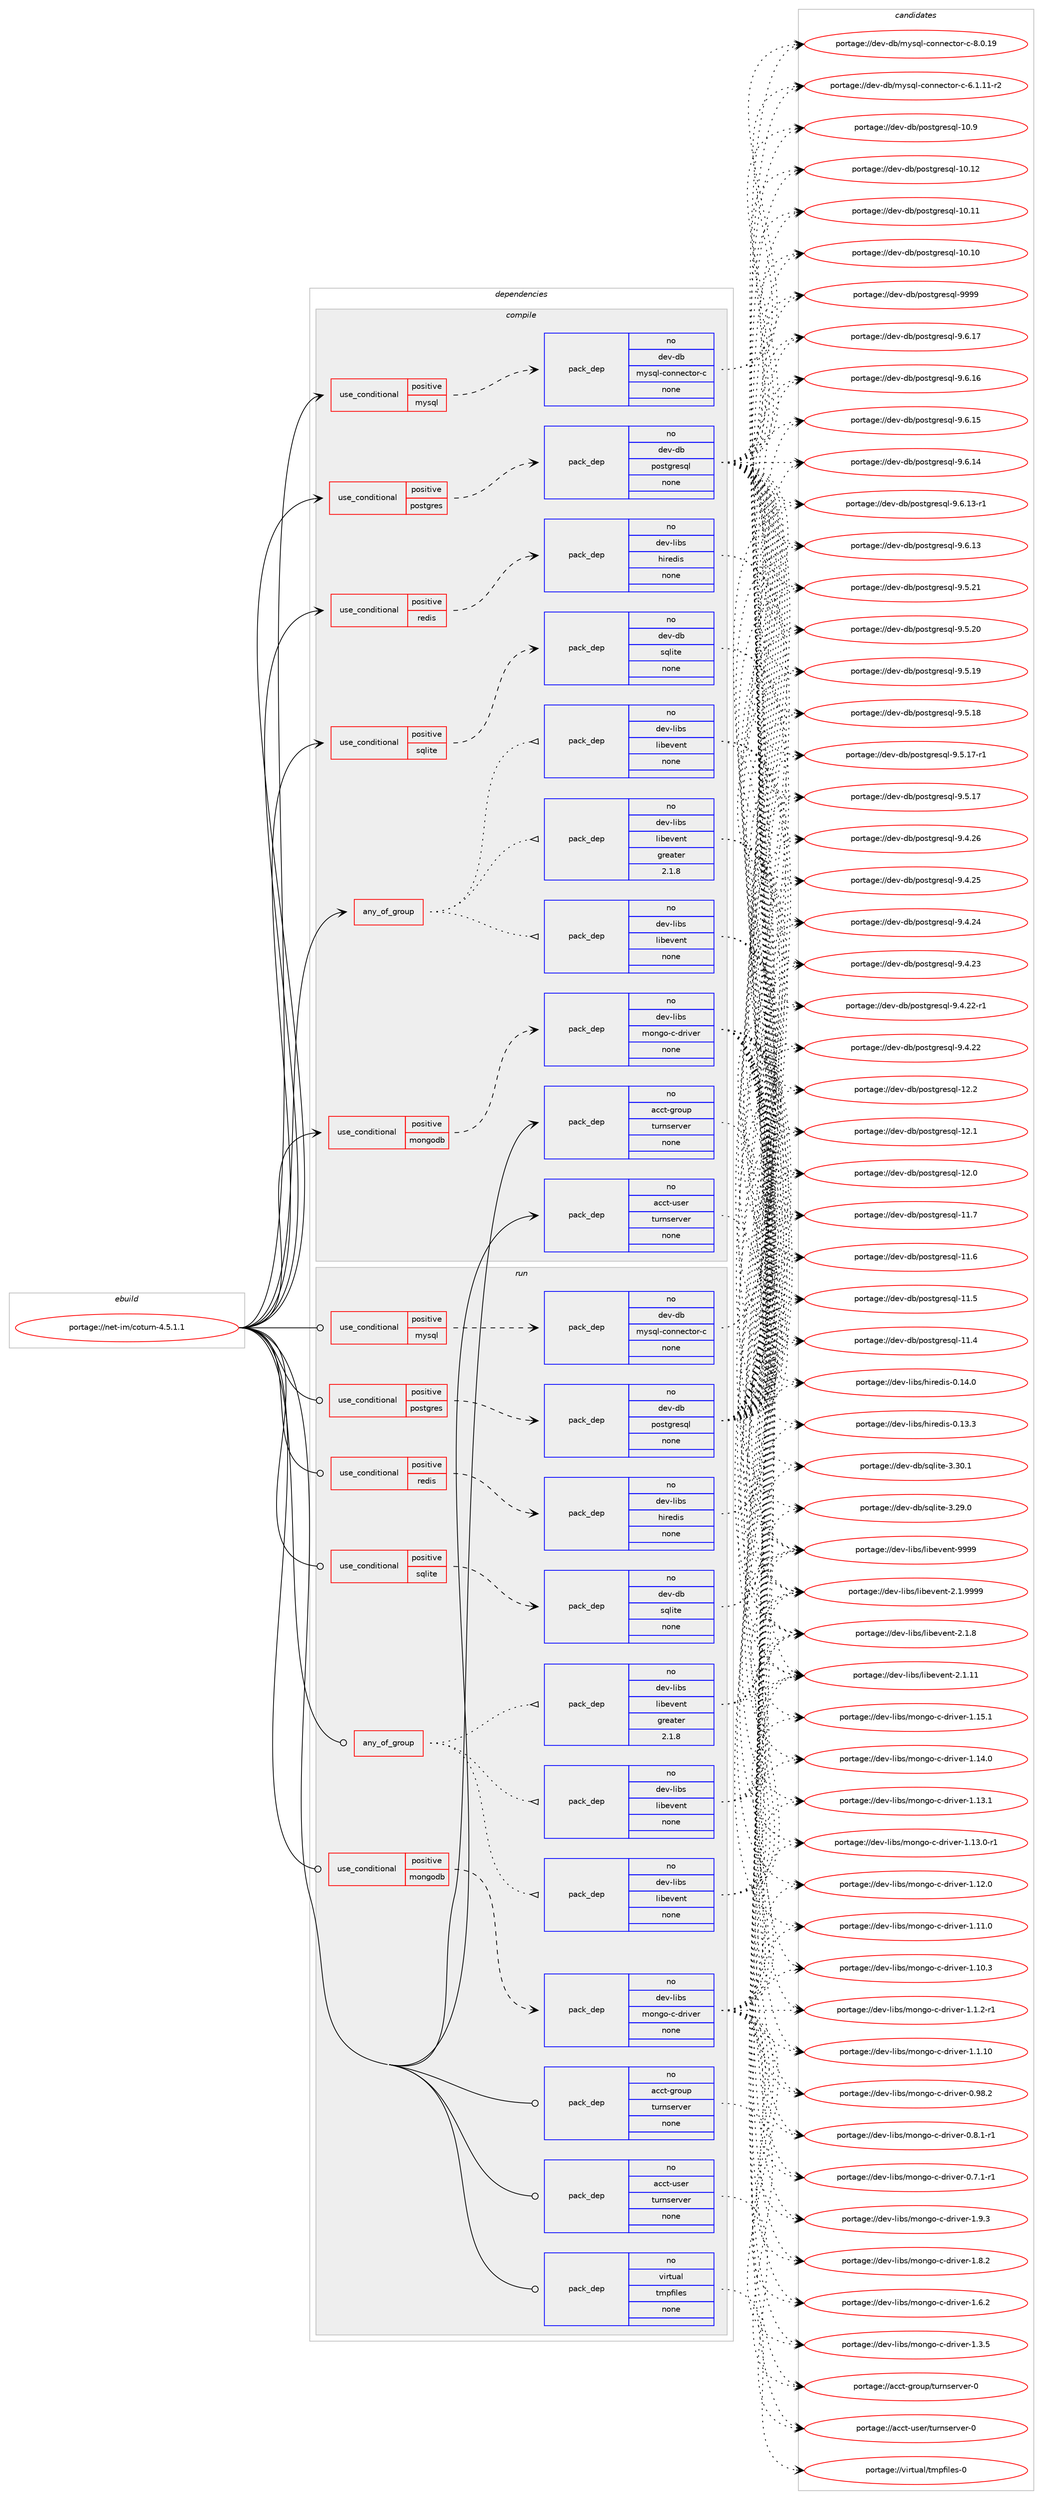 digraph prolog {

# *************
# Graph options
# *************

newrank=true;
concentrate=true;
compound=true;
graph [rankdir=LR,fontname=Helvetica,fontsize=10,ranksep=1.5];#, ranksep=2.5, nodesep=0.2];
edge  [arrowhead=vee];
node  [fontname=Helvetica,fontsize=10];

# **********
# The ebuild
# **********

subgraph cluster_leftcol {
color=gray;
rank=same;
label=<<i>ebuild</i>>;
id [label="portage://net-im/coturn-4.5.1.1", color=red, width=4, href="../net-im/coturn-4.5.1.1.svg"];
}

# ****************
# The dependencies
# ****************

subgraph cluster_midcol {
color=gray;
label=<<i>dependencies</i>>;
subgraph cluster_compile {
fillcolor="#eeeeee";
style=filled;
label=<<i>compile</i>>;
subgraph any2113 {
dependency129594 [label=<<TABLE BORDER="0" CELLBORDER="1" CELLSPACING="0" CELLPADDING="4"><TR><TD CELLPADDING="10">any_of_group</TD></TR></TABLE>>, shape=none, color=red];subgraph pack99508 {
dependency129595 [label=<<TABLE BORDER="0" CELLBORDER="1" CELLSPACING="0" CELLPADDING="4" WIDTH="220"><TR><TD ROWSPAN="6" CELLPADDING="30">pack_dep</TD></TR><TR><TD WIDTH="110">no</TD></TR><TR><TD>dev-libs</TD></TR><TR><TD>libevent</TD></TR><TR><TD>none</TD></TR><TR><TD></TD></TR></TABLE>>, shape=none, color=blue];
}
dependency129594:e -> dependency129595:w [weight=20,style="dotted",arrowhead="oinv"];
subgraph pack99509 {
dependency129596 [label=<<TABLE BORDER="0" CELLBORDER="1" CELLSPACING="0" CELLPADDING="4" WIDTH="220"><TR><TD ROWSPAN="6" CELLPADDING="30">pack_dep</TD></TR><TR><TD WIDTH="110">no</TD></TR><TR><TD>dev-libs</TD></TR><TR><TD>libevent</TD></TR><TR><TD>none</TD></TR><TR><TD></TD></TR></TABLE>>, shape=none, color=blue];
}
dependency129594:e -> dependency129596:w [weight=20,style="dotted",arrowhead="oinv"];
subgraph pack99510 {
dependency129597 [label=<<TABLE BORDER="0" CELLBORDER="1" CELLSPACING="0" CELLPADDING="4" WIDTH="220"><TR><TD ROWSPAN="6" CELLPADDING="30">pack_dep</TD></TR><TR><TD WIDTH="110">no</TD></TR><TR><TD>dev-libs</TD></TR><TR><TD>libevent</TD></TR><TR><TD>greater</TD></TR><TR><TD>2.1.8</TD></TR></TABLE>>, shape=none, color=blue];
}
dependency129594:e -> dependency129597:w [weight=20,style="dotted",arrowhead="oinv"];
}
id:e -> dependency129594:w [weight=20,style="solid",arrowhead="vee"];
subgraph cond27846 {
dependency129598 [label=<<TABLE BORDER="0" CELLBORDER="1" CELLSPACING="0" CELLPADDING="4"><TR><TD ROWSPAN="3" CELLPADDING="10">use_conditional</TD></TR><TR><TD>positive</TD></TR><TR><TD>mongodb</TD></TR></TABLE>>, shape=none, color=red];
subgraph pack99511 {
dependency129599 [label=<<TABLE BORDER="0" CELLBORDER="1" CELLSPACING="0" CELLPADDING="4" WIDTH="220"><TR><TD ROWSPAN="6" CELLPADDING="30">pack_dep</TD></TR><TR><TD WIDTH="110">no</TD></TR><TR><TD>dev-libs</TD></TR><TR><TD>mongo-c-driver</TD></TR><TR><TD>none</TD></TR><TR><TD></TD></TR></TABLE>>, shape=none, color=blue];
}
dependency129598:e -> dependency129599:w [weight=20,style="dashed",arrowhead="vee"];
}
id:e -> dependency129598:w [weight=20,style="solid",arrowhead="vee"];
subgraph cond27847 {
dependency129600 [label=<<TABLE BORDER="0" CELLBORDER="1" CELLSPACING="0" CELLPADDING="4"><TR><TD ROWSPAN="3" CELLPADDING="10">use_conditional</TD></TR><TR><TD>positive</TD></TR><TR><TD>mysql</TD></TR></TABLE>>, shape=none, color=red];
subgraph pack99512 {
dependency129601 [label=<<TABLE BORDER="0" CELLBORDER="1" CELLSPACING="0" CELLPADDING="4" WIDTH="220"><TR><TD ROWSPAN="6" CELLPADDING="30">pack_dep</TD></TR><TR><TD WIDTH="110">no</TD></TR><TR><TD>dev-db</TD></TR><TR><TD>mysql-connector-c</TD></TR><TR><TD>none</TD></TR><TR><TD></TD></TR></TABLE>>, shape=none, color=blue];
}
dependency129600:e -> dependency129601:w [weight=20,style="dashed",arrowhead="vee"];
}
id:e -> dependency129600:w [weight=20,style="solid",arrowhead="vee"];
subgraph cond27848 {
dependency129602 [label=<<TABLE BORDER="0" CELLBORDER="1" CELLSPACING="0" CELLPADDING="4"><TR><TD ROWSPAN="3" CELLPADDING="10">use_conditional</TD></TR><TR><TD>positive</TD></TR><TR><TD>postgres</TD></TR></TABLE>>, shape=none, color=red];
subgraph pack99513 {
dependency129603 [label=<<TABLE BORDER="0" CELLBORDER="1" CELLSPACING="0" CELLPADDING="4" WIDTH="220"><TR><TD ROWSPAN="6" CELLPADDING="30">pack_dep</TD></TR><TR><TD WIDTH="110">no</TD></TR><TR><TD>dev-db</TD></TR><TR><TD>postgresql</TD></TR><TR><TD>none</TD></TR><TR><TD></TD></TR></TABLE>>, shape=none, color=blue];
}
dependency129602:e -> dependency129603:w [weight=20,style="dashed",arrowhead="vee"];
}
id:e -> dependency129602:w [weight=20,style="solid",arrowhead="vee"];
subgraph cond27849 {
dependency129604 [label=<<TABLE BORDER="0" CELLBORDER="1" CELLSPACING="0" CELLPADDING="4"><TR><TD ROWSPAN="3" CELLPADDING="10">use_conditional</TD></TR><TR><TD>positive</TD></TR><TR><TD>redis</TD></TR></TABLE>>, shape=none, color=red];
subgraph pack99514 {
dependency129605 [label=<<TABLE BORDER="0" CELLBORDER="1" CELLSPACING="0" CELLPADDING="4" WIDTH="220"><TR><TD ROWSPAN="6" CELLPADDING="30">pack_dep</TD></TR><TR><TD WIDTH="110">no</TD></TR><TR><TD>dev-libs</TD></TR><TR><TD>hiredis</TD></TR><TR><TD>none</TD></TR><TR><TD></TD></TR></TABLE>>, shape=none, color=blue];
}
dependency129604:e -> dependency129605:w [weight=20,style="dashed",arrowhead="vee"];
}
id:e -> dependency129604:w [weight=20,style="solid",arrowhead="vee"];
subgraph cond27850 {
dependency129606 [label=<<TABLE BORDER="0" CELLBORDER="1" CELLSPACING="0" CELLPADDING="4"><TR><TD ROWSPAN="3" CELLPADDING="10">use_conditional</TD></TR><TR><TD>positive</TD></TR><TR><TD>sqlite</TD></TR></TABLE>>, shape=none, color=red];
subgraph pack99515 {
dependency129607 [label=<<TABLE BORDER="0" CELLBORDER="1" CELLSPACING="0" CELLPADDING="4" WIDTH="220"><TR><TD ROWSPAN="6" CELLPADDING="30">pack_dep</TD></TR><TR><TD WIDTH="110">no</TD></TR><TR><TD>dev-db</TD></TR><TR><TD>sqlite</TD></TR><TR><TD>none</TD></TR><TR><TD></TD></TR></TABLE>>, shape=none, color=blue];
}
dependency129606:e -> dependency129607:w [weight=20,style="dashed",arrowhead="vee"];
}
id:e -> dependency129606:w [weight=20,style="solid",arrowhead="vee"];
subgraph pack99516 {
dependency129608 [label=<<TABLE BORDER="0" CELLBORDER="1" CELLSPACING="0" CELLPADDING="4" WIDTH="220"><TR><TD ROWSPAN="6" CELLPADDING="30">pack_dep</TD></TR><TR><TD WIDTH="110">no</TD></TR><TR><TD>acct-group</TD></TR><TR><TD>turnserver</TD></TR><TR><TD>none</TD></TR><TR><TD></TD></TR></TABLE>>, shape=none, color=blue];
}
id:e -> dependency129608:w [weight=20,style="solid",arrowhead="vee"];
subgraph pack99517 {
dependency129609 [label=<<TABLE BORDER="0" CELLBORDER="1" CELLSPACING="0" CELLPADDING="4" WIDTH="220"><TR><TD ROWSPAN="6" CELLPADDING="30">pack_dep</TD></TR><TR><TD WIDTH="110">no</TD></TR><TR><TD>acct-user</TD></TR><TR><TD>turnserver</TD></TR><TR><TD>none</TD></TR><TR><TD></TD></TR></TABLE>>, shape=none, color=blue];
}
id:e -> dependency129609:w [weight=20,style="solid",arrowhead="vee"];
}
subgraph cluster_compileandrun {
fillcolor="#eeeeee";
style=filled;
label=<<i>compile and run</i>>;
}
subgraph cluster_run {
fillcolor="#eeeeee";
style=filled;
label=<<i>run</i>>;
subgraph any2114 {
dependency129610 [label=<<TABLE BORDER="0" CELLBORDER="1" CELLSPACING="0" CELLPADDING="4"><TR><TD CELLPADDING="10">any_of_group</TD></TR></TABLE>>, shape=none, color=red];subgraph pack99518 {
dependency129611 [label=<<TABLE BORDER="0" CELLBORDER="1" CELLSPACING="0" CELLPADDING="4" WIDTH="220"><TR><TD ROWSPAN="6" CELLPADDING="30">pack_dep</TD></TR><TR><TD WIDTH="110">no</TD></TR><TR><TD>dev-libs</TD></TR><TR><TD>libevent</TD></TR><TR><TD>none</TD></TR><TR><TD></TD></TR></TABLE>>, shape=none, color=blue];
}
dependency129610:e -> dependency129611:w [weight=20,style="dotted",arrowhead="oinv"];
subgraph pack99519 {
dependency129612 [label=<<TABLE BORDER="0" CELLBORDER="1" CELLSPACING="0" CELLPADDING="4" WIDTH="220"><TR><TD ROWSPAN="6" CELLPADDING="30">pack_dep</TD></TR><TR><TD WIDTH="110">no</TD></TR><TR><TD>dev-libs</TD></TR><TR><TD>libevent</TD></TR><TR><TD>none</TD></TR><TR><TD></TD></TR></TABLE>>, shape=none, color=blue];
}
dependency129610:e -> dependency129612:w [weight=20,style="dotted",arrowhead="oinv"];
subgraph pack99520 {
dependency129613 [label=<<TABLE BORDER="0" CELLBORDER="1" CELLSPACING="0" CELLPADDING="4" WIDTH="220"><TR><TD ROWSPAN="6" CELLPADDING="30">pack_dep</TD></TR><TR><TD WIDTH="110">no</TD></TR><TR><TD>dev-libs</TD></TR><TR><TD>libevent</TD></TR><TR><TD>greater</TD></TR><TR><TD>2.1.8</TD></TR></TABLE>>, shape=none, color=blue];
}
dependency129610:e -> dependency129613:w [weight=20,style="dotted",arrowhead="oinv"];
}
id:e -> dependency129610:w [weight=20,style="solid",arrowhead="odot"];
subgraph cond27851 {
dependency129614 [label=<<TABLE BORDER="0" CELLBORDER="1" CELLSPACING="0" CELLPADDING="4"><TR><TD ROWSPAN="3" CELLPADDING="10">use_conditional</TD></TR><TR><TD>positive</TD></TR><TR><TD>mongodb</TD></TR></TABLE>>, shape=none, color=red];
subgraph pack99521 {
dependency129615 [label=<<TABLE BORDER="0" CELLBORDER="1" CELLSPACING="0" CELLPADDING="4" WIDTH="220"><TR><TD ROWSPAN="6" CELLPADDING="30">pack_dep</TD></TR><TR><TD WIDTH="110">no</TD></TR><TR><TD>dev-libs</TD></TR><TR><TD>mongo-c-driver</TD></TR><TR><TD>none</TD></TR><TR><TD></TD></TR></TABLE>>, shape=none, color=blue];
}
dependency129614:e -> dependency129615:w [weight=20,style="dashed",arrowhead="vee"];
}
id:e -> dependency129614:w [weight=20,style="solid",arrowhead="odot"];
subgraph cond27852 {
dependency129616 [label=<<TABLE BORDER="0" CELLBORDER="1" CELLSPACING="0" CELLPADDING="4"><TR><TD ROWSPAN="3" CELLPADDING="10">use_conditional</TD></TR><TR><TD>positive</TD></TR><TR><TD>mysql</TD></TR></TABLE>>, shape=none, color=red];
subgraph pack99522 {
dependency129617 [label=<<TABLE BORDER="0" CELLBORDER="1" CELLSPACING="0" CELLPADDING="4" WIDTH="220"><TR><TD ROWSPAN="6" CELLPADDING="30">pack_dep</TD></TR><TR><TD WIDTH="110">no</TD></TR><TR><TD>dev-db</TD></TR><TR><TD>mysql-connector-c</TD></TR><TR><TD>none</TD></TR><TR><TD></TD></TR></TABLE>>, shape=none, color=blue];
}
dependency129616:e -> dependency129617:w [weight=20,style="dashed",arrowhead="vee"];
}
id:e -> dependency129616:w [weight=20,style="solid",arrowhead="odot"];
subgraph cond27853 {
dependency129618 [label=<<TABLE BORDER="0" CELLBORDER="1" CELLSPACING="0" CELLPADDING="4"><TR><TD ROWSPAN="3" CELLPADDING="10">use_conditional</TD></TR><TR><TD>positive</TD></TR><TR><TD>postgres</TD></TR></TABLE>>, shape=none, color=red];
subgraph pack99523 {
dependency129619 [label=<<TABLE BORDER="0" CELLBORDER="1" CELLSPACING="0" CELLPADDING="4" WIDTH="220"><TR><TD ROWSPAN="6" CELLPADDING="30">pack_dep</TD></TR><TR><TD WIDTH="110">no</TD></TR><TR><TD>dev-db</TD></TR><TR><TD>postgresql</TD></TR><TR><TD>none</TD></TR><TR><TD></TD></TR></TABLE>>, shape=none, color=blue];
}
dependency129618:e -> dependency129619:w [weight=20,style="dashed",arrowhead="vee"];
}
id:e -> dependency129618:w [weight=20,style="solid",arrowhead="odot"];
subgraph cond27854 {
dependency129620 [label=<<TABLE BORDER="0" CELLBORDER="1" CELLSPACING="0" CELLPADDING="4"><TR><TD ROWSPAN="3" CELLPADDING="10">use_conditional</TD></TR><TR><TD>positive</TD></TR><TR><TD>redis</TD></TR></TABLE>>, shape=none, color=red];
subgraph pack99524 {
dependency129621 [label=<<TABLE BORDER="0" CELLBORDER="1" CELLSPACING="0" CELLPADDING="4" WIDTH="220"><TR><TD ROWSPAN="6" CELLPADDING="30">pack_dep</TD></TR><TR><TD WIDTH="110">no</TD></TR><TR><TD>dev-libs</TD></TR><TR><TD>hiredis</TD></TR><TR><TD>none</TD></TR><TR><TD></TD></TR></TABLE>>, shape=none, color=blue];
}
dependency129620:e -> dependency129621:w [weight=20,style="dashed",arrowhead="vee"];
}
id:e -> dependency129620:w [weight=20,style="solid",arrowhead="odot"];
subgraph cond27855 {
dependency129622 [label=<<TABLE BORDER="0" CELLBORDER="1" CELLSPACING="0" CELLPADDING="4"><TR><TD ROWSPAN="3" CELLPADDING="10">use_conditional</TD></TR><TR><TD>positive</TD></TR><TR><TD>sqlite</TD></TR></TABLE>>, shape=none, color=red];
subgraph pack99525 {
dependency129623 [label=<<TABLE BORDER="0" CELLBORDER="1" CELLSPACING="0" CELLPADDING="4" WIDTH="220"><TR><TD ROWSPAN="6" CELLPADDING="30">pack_dep</TD></TR><TR><TD WIDTH="110">no</TD></TR><TR><TD>dev-db</TD></TR><TR><TD>sqlite</TD></TR><TR><TD>none</TD></TR><TR><TD></TD></TR></TABLE>>, shape=none, color=blue];
}
dependency129622:e -> dependency129623:w [weight=20,style="dashed",arrowhead="vee"];
}
id:e -> dependency129622:w [weight=20,style="solid",arrowhead="odot"];
subgraph pack99526 {
dependency129624 [label=<<TABLE BORDER="0" CELLBORDER="1" CELLSPACING="0" CELLPADDING="4" WIDTH="220"><TR><TD ROWSPAN="6" CELLPADDING="30">pack_dep</TD></TR><TR><TD WIDTH="110">no</TD></TR><TR><TD>acct-group</TD></TR><TR><TD>turnserver</TD></TR><TR><TD>none</TD></TR><TR><TD></TD></TR></TABLE>>, shape=none, color=blue];
}
id:e -> dependency129624:w [weight=20,style="solid",arrowhead="odot"];
subgraph pack99527 {
dependency129625 [label=<<TABLE BORDER="0" CELLBORDER="1" CELLSPACING="0" CELLPADDING="4" WIDTH="220"><TR><TD ROWSPAN="6" CELLPADDING="30">pack_dep</TD></TR><TR><TD WIDTH="110">no</TD></TR><TR><TD>acct-user</TD></TR><TR><TD>turnserver</TD></TR><TR><TD>none</TD></TR><TR><TD></TD></TR></TABLE>>, shape=none, color=blue];
}
id:e -> dependency129625:w [weight=20,style="solid",arrowhead="odot"];
subgraph pack99528 {
dependency129626 [label=<<TABLE BORDER="0" CELLBORDER="1" CELLSPACING="0" CELLPADDING="4" WIDTH="220"><TR><TD ROWSPAN="6" CELLPADDING="30">pack_dep</TD></TR><TR><TD WIDTH="110">no</TD></TR><TR><TD>virtual</TD></TR><TR><TD>tmpfiles</TD></TR><TR><TD>none</TD></TR><TR><TD></TD></TR></TABLE>>, shape=none, color=blue];
}
id:e -> dependency129626:w [weight=20,style="solid",arrowhead="odot"];
}
}

# **************
# The candidates
# **************

subgraph cluster_choices {
rank=same;
color=gray;
label=<<i>candidates</i>>;

subgraph choice99508 {
color=black;
nodesep=1;
choice100101118451081059811547108105981011181011101164557575757 [label="portage://dev-libs/libevent-9999", color=red, width=4,href="../dev-libs/libevent-9999.svg"];
choice10010111845108105981154710810598101118101110116455046494657575757 [label="portage://dev-libs/libevent-2.1.9999", color=red, width=4,href="../dev-libs/libevent-2.1.9999.svg"];
choice10010111845108105981154710810598101118101110116455046494656 [label="portage://dev-libs/libevent-2.1.8", color=red, width=4,href="../dev-libs/libevent-2.1.8.svg"];
choice1001011184510810598115471081059810111810111011645504649464949 [label="portage://dev-libs/libevent-2.1.11", color=red, width=4,href="../dev-libs/libevent-2.1.11.svg"];
dependency129595:e -> choice100101118451081059811547108105981011181011101164557575757:w [style=dotted,weight="100"];
dependency129595:e -> choice10010111845108105981154710810598101118101110116455046494657575757:w [style=dotted,weight="100"];
dependency129595:e -> choice10010111845108105981154710810598101118101110116455046494656:w [style=dotted,weight="100"];
dependency129595:e -> choice1001011184510810598115471081059810111810111011645504649464949:w [style=dotted,weight="100"];
}
subgraph choice99509 {
color=black;
nodesep=1;
choice100101118451081059811547108105981011181011101164557575757 [label="portage://dev-libs/libevent-9999", color=red, width=4,href="../dev-libs/libevent-9999.svg"];
choice10010111845108105981154710810598101118101110116455046494657575757 [label="portage://dev-libs/libevent-2.1.9999", color=red, width=4,href="../dev-libs/libevent-2.1.9999.svg"];
choice10010111845108105981154710810598101118101110116455046494656 [label="portage://dev-libs/libevent-2.1.8", color=red, width=4,href="../dev-libs/libevent-2.1.8.svg"];
choice1001011184510810598115471081059810111810111011645504649464949 [label="portage://dev-libs/libevent-2.1.11", color=red, width=4,href="../dev-libs/libevent-2.1.11.svg"];
dependency129596:e -> choice100101118451081059811547108105981011181011101164557575757:w [style=dotted,weight="100"];
dependency129596:e -> choice10010111845108105981154710810598101118101110116455046494657575757:w [style=dotted,weight="100"];
dependency129596:e -> choice10010111845108105981154710810598101118101110116455046494656:w [style=dotted,weight="100"];
dependency129596:e -> choice1001011184510810598115471081059810111810111011645504649464949:w [style=dotted,weight="100"];
}
subgraph choice99510 {
color=black;
nodesep=1;
choice100101118451081059811547108105981011181011101164557575757 [label="portage://dev-libs/libevent-9999", color=red, width=4,href="../dev-libs/libevent-9999.svg"];
choice10010111845108105981154710810598101118101110116455046494657575757 [label="portage://dev-libs/libevent-2.1.9999", color=red, width=4,href="../dev-libs/libevent-2.1.9999.svg"];
choice10010111845108105981154710810598101118101110116455046494656 [label="portage://dev-libs/libevent-2.1.8", color=red, width=4,href="../dev-libs/libevent-2.1.8.svg"];
choice1001011184510810598115471081059810111810111011645504649464949 [label="portage://dev-libs/libevent-2.1.11", color=red, width=4,href="../dev-libs/libevent-2.1.11.svg"];
dependency129597:e -> choice100101118451081059811547108105981011181011101164557575757:w [style=dotted,weight="100"];
dependency129597:e -> choice10010111845108105981154710810598101118101110116455046494657575757:w [style=dotted,weight="100"];
dependency129597:e -> choice10010111845108105981154710810598101118101110116455046494656:w [style=dotted,weight="100"];
dependency129597:e -> choice1001011184510810598115471081059810111810111011645504649464949:w [style=dotted,weight="100"];
}
subgraph choice99511 {
color=black;
nodesep=1;
choice100101118451081059811547109111110103111459945100114105118101114454946574651 [label="portage://dev-libs/mongo-c-driver-1.9.3", color=red, width=4,href="../dev-libs/mongo-c-driver-1.9.3.svg"];
choice100101118451081059811547109111110103111459945100114105118101114454946564650 [label="portage://dev-libs/mongo-c-driver-1.8.2", color=red, width=4,href="../dev-libs/mongo-c-driver-1.8.2.svg"];
choice100101118451081059811547109111110103111459945100114105118101114454946544650 [label="portage://dev-libs/mongo-c-driver-1.6.2", color=red, width=4,href="../dev-libs/mongo-c-driver-1.6.2.svg"];
choice100101118451081059811547109111110103111459945100114105118101114454946514653 [label="portage://dev-libs/mongo-c-driver-1.3.5", color=red, width=4,href="../dev-libs/mongo-c-driver-1.3.5.svg"];
choice10010111845108105981154710911111010311145994510011410511810111445494649534649 [label="portage://dev-libs/mongo-c-driver-1.15.1", color=red, width=4,href="../dev-libs/mongo-c-driver-1.15.1.svg"];
choice10010111845108105981154710911111010311145994510011410511810111445494649524648 [label="portage://dev-libs/mongo-c-driver-1.14.0", color=red, width=4,href="../dev-libs/mongo-c-driver-1.14.0.svg"];
choice10010111845108105981154710911111010311145994510011410511810111445494649514649 [label="portage://dev-libs/mongo-c-driver-1.13.1", color=red, width=4,href="../dev-libs/mongo-c-driver-1.13.1.svg"];
choice100101118451081059811547109111110103111459945100114105118101114454946495146484511449 [label="portage://dev-libs/mongo-c-driver-1.13.0-r1", color=red, width=4,href="../dev-libs/mongo-c-driver-1.13.0-r1.svg"];
choice10010111845108105981154710911111010311145994510011410511810111445494649504648 [label="portage://dev-libs/mongo-c-driver-1.12.0", color=red, width=4,href="../dev-libs/mongo-c-driver-1.12.0.svg"];
choice10010111845108105981154710911111010311145994510011410511810111445494649494648 [label="portage://dev-libs/mongo-c-driver-1.11.0", color=red, width=4,href="../dev-libs/mongo-c-driver-1.11.0.svg"];
choice10010111845108105981154710911111010311145994510011410511810111445494649484651 [label="portage://dev-libs/mongo-c-driver-1.10.3", color=red, width=4,href="../dev-libs/mongo-c-driver-1.10.3.svg"];
choice1001011184510810598115471091111101031114599451001141051181011144549464946504511449 [label="portage://dev-libs/mongo-c-driver-1.1.2-r1", color=red, width=4,href="../dev-libs/mongo-c-driver-1.1.2-r1.svg"];
choice10010111845108105981154710911111010311145994510011410511810111445494649464948 [label="portage://dev-libs/mongo-c-driver-1.1.10", color=red, width=4,href="../dev-libs/mongo-c-driver-1.1.10.svg"];
choice10010111845108105981154710911111010311145994510011410511810111445484657564650 [label="portage://dev-libs/mongo-c-driver-0.98.2", color=red, width=4,href="../dev-libs/mongo-c-driver-0.98.2.svg"];
choice1001011184510810598115471091111101031114599451001141051181011144548465646494511449 [label="portage://dev-libs/mongo-c-driver-0.8.1-r1", color=red, width=4,href="../dev-libs/mongo-c-driver-0.8.1-r1.svg"];
choice1001011184510810598115471091111101031114599451001141051181011144548465546494511449 [label="portage://dev-libs/mongo-c-driver-0.7.1-r1", color=red, width=4,href="../dev-libs/mongo-c-driver-0.7.1-r1.svg"];
dependency129599:e -> choice100101118451081059811547109111110103111459945100114105118101114454946574651:w [style=dotted,weight="100"];
dependency129599:e -> choice100101118451081059811547109111110103111459945100114105118101114454946564650:w [style=dotted,weight="100"];
dependency129599:e -> choice100101118451081059811547109111110103111459945100114105118101114454946544650:w [style=dotted,weight="100"];
dependency129599:e -> choice100101118451081059811547109111110103111459945100114105118101114454946514653:w [style=dotted,weight="100"];
dependency129599:e -> choice10010111845108105981154710911111010311145994510011410511810111445494649534649:w [style=dotted,weight="100"];
dependency129599:e -> choice10010111845108105981154710911111010311145994510011410511810111445494649524648:w [style=dotted,weight="100"];
dependency129599:e -> choice10010111845108105981154710911111010311145994510011410511810111445494649514649:w [style=dotted,weight="100"];
dependency129599:e -> choice100101118451081059811547109111110103111459945100114105118101114454946495146484511449:w [style=dotted,weight="100"];
dependency129599:e -> choice10010111845108105981154710911111010311145994510011410511810111445494649504648:w [style=dotted,weight="100"];
dependency129599:e -> choice10010111845108105981154710911111010311145994510011410511810111445494649494648:w [style=dotted,weight="100"];
dependency129599:e -> choice10010111845108105981154710911111010311145994510011410511810111445494649484651:w [style=dotted,weight="100"];
dependency129599:e -> choice1001011184510810598115471091111101031114599451001141051181011144549464946504511449:w [style=dotted,weight="100"];
dependency129599:e -> choice10010111845108105981154710911111010311145994510011410511810111445494649464948:w [style=dotted,weight="100"];
dependency129599:e -> choice10010111845108105981154710911111010311145994510011410511810111445484657564650:w [style=dotted,weight="100"];
dependency129599:e -> choice1001011184510810598115471091111101031114599451001141051181011144548465646494511449:w [style=dotted,weight="100"];
dependency129599:e -> choice1001011184510810598115471091111101031114599451001141051181011144548465546494511449:w [style=dotted,weight="100"];
}
subgraph choice99512 {
color=black;
nodesep=1;
choice100101118451009847109121115113108459911111011010199116111114459945564648464957 [label="portage://dev-db/mysql-connector-c-8.0.19", color=red, width=4,href="../dev-db/mysql-connector-c-8.0.19.svg"];
choice1001011184510098471091211151131084599111110110101991161111144599455446494649494511450 [label="portage://dev-db/mysql-connector-c-6.1.11-r2", color=red, width=4,href="../dev-db/mysql-connector-c-6.1.11-r2.svg"];
dependency129601:e -> choice100101118451009847109121115113108459911111011010199116111114459945564648464957:w [style=dotted,weight="100"];
dependency129601:e -> choice1001011184510098471091211151131084599111110110101991161111144599455446494649494511450:w [style=dotted,weight="100"];
}
subgraph choice99513 {
color=black;
nodesep=1;
choice1001011184510098471121111151161031141011151131084557575757 [label="portage://dev-db/postgresql-9999", color=red, width=4,href="../dev-db/postgresql-9999.svg"];
choice10010111845100984711211111511610311410111511310845574654464955 [label="portage://dev-db/postgresql-9.6.17", color=red, width=4,href="../dev-db/postgresql-9.6.17.svg"];
choice10010111845100984711211111511610311410111511310845574654464954 [label="portage://dev-db/postgresql-9.6.16", color=red, width=4,href="../dev-db/postgresql-9.6.16.svg"];
choice10010111845100984711211111511610311410111511310845574654464953 [label="portage://dev-db/postgresql-9.6.15", color=red, width=4,href="../dev-db/postgresql-9.6.15.svg"];
choice10010111845100984711211111511610311410111511310845574654464952 [label="portage://dev-db/postgresql-9.6.14", color=red, width=4,href="../dev-db/postgresql-9.6.14.svg"];
choice100101118451009847112111115116103114101115113108455746544649514511449 [label="portage://dev-db/postgresql-9.6.13-r1", color=red, width=4,href="../dev-db/postgresql-9.6.13-r1.svg"];
choice10010111845100984711211111511610311410111511310845574654464951 [label="portage://dev-db/postgresql-9.6.13", color=red, width=4,href="../dev-db/postgresql-9.6.13.svg"];
choice10010111845100984711211111511610311410111511310845574653465049 [label="portage://dev-db/postgresql-9.5.21", color=red, width=4,href="../dev-db/postgresql-9.5.21.svg"];
choice10010111845100984711211111511610311410111511310845574653465048 [label="portage://dev-db/postgresql-9.5.20", color=red, width=4,href="../dev-db/postgresql-9.5.20.svg"];
choice10010111845100984711211111511610311410111511310845574653464957 [label="portage://dev-db/postgresql-9.5.19", color=red, width=4,href="../dev-db/postgresql-9.5.19.svg"];
choice10010111845100984711211111511610311410111511310845574653464956 [label="portage://dev-db/postgresql-9.5.18", color=red, width=4,href="../dev-db/postgresql-9.5.18.svg"];
choice100101118451009847112111115116103114101115113108455746534649554511449 [label="portage://dev-db/postgresql-9.5.17-r1", color=red, width=4,href="../dev-db/postgresql-9.5.17-r1.svg"];
choice10010111845100984711211111511610311410111511310845574653464955 [label="portage://dev-db/postgresql-9.5.17", color=red, width=4,href="../dev-db/postgresql-9.5.17.svg"];
choice10010111845100984711211111511610311410111511310845574652465054 [label="portage://dev-db/postgresql-9.4.26", color=red, width=4,href="../dev-db/postgresql-9.4.26.svg"];
choice10010111845100984711211111511610311410111511310845574652465053 [label="portage://dev-db/postgresql-9.4.25", color=red, width=4,href="../dev-db/postgresql-9.4.25.svg"];
choice10010111845100984711211111511610311410111511310845574652465052 [label="portage://dev-db/postgresql-9.4.24", color=red, width=4,href="../dev-db/postgresql-9.4.24.svg"];
choice10010111845100984711211111511610311410111511310845574652465051 [label="portage://dev-db/postgresql-9.4.23", color=red, width=4,href="../dev-db/postgresql-9.4.23.svg"];
choice100101118451009847112111115116103114101115113108455746524650504511449 [label="portage://dev-db/postgresql-9.4.22-r1", color=red, width=4,href="../dev-db/postgresql-9.4.22-r1.svg"];
choice10010111845100984711211111511610311410111511310845574652465050 [label="portage://dev-db/postgresql-9.4.22", color=red, width=4,href="../dev-db/postgresql-9.4.22.svg"];
choice1001011184510098471121111151161031141011151131084549504650 [label="portage://dev-db/postgresql-12.2", color=red, width=4,href="../dev-db/postgresql-12.2.svg"];
choice1001011184510098471121111151161031141011151131084549504649 [label="portage://dev-db/postgresql-12.1", color=red, width=4,href="../dev-db/postgresql-12.1.svg"];
choice1001011184510098471121111151161031141011151131084549504648 [label="portage://dev-db/postgresql-12.0", color=red, width=4,href="../dev-db/postgresql-12.0.svg"];
choice1001011184510098471121111151161031141011151131084549494655 [label="portage://dev-db/postgresql-11.7", color=red, width=4,href="../dev-db/postgresql-11.7.svg"];
choice1001011184510098471121111151161031141011151131084549494654 [label="portage://dev-db/postgresql-11.6", color=red, width=4,href="../dev-db/postgresql-11.6.svg"];
choice1001011184510098471121111151161031141011151131084549494653 [label="portage://dev-db/postgresql-11.5", color=red, width=4,href="../dev-db/postgresql-11.5.svg"];
choice1001011184510098471121111151161031141011151131084549494652 [label="portage://dev-db/postgresql-11.4", color=red, width=4,href="../dev-db/postgresql-11.4.svg"];
choice1001011184510098471121111151161031141011151131084549484657 [label="portage://dev-db/postgresql-10.9", color=red, width=4,href="../dev-db/postgresql-10.9.svg"];
choice100101118451009847112111115116103114101115113108454948464950 [label="portage://dev-db/postgresql-10.12", color=red, width=4,href="../dev-db/postgresql-10.12.svg"];
choice100101118451009847112111115116103114101115113108454948464949 [label="portage://dev-db/postgresql-10.11", color=red, width=4,href="../dev-db/postgresql-10.11.svg"];
choice100101118451009847112111115116103114101115113108454948464948 [label="portage://dev-db/postgresql-10.10", color=red, width=4,href="../dev-db/postgresql-10.10.svg"];
dependency129603:e -> choice1001011184510098471121111151161031141011151131084557575757:w [style=dotted,weight="100"];
dependency129603:e -> choice10010111845100984711211111511610311410111511310845574654464955:w [style=dotted,weight="100"];
dependency129603:e -> choice10010111845100984711211111511610311410111511310845574654464954:w [style=dotted,weight="100"];
dependency129603:e -> choice10010111845100984711211111511610311410111511310845574654464953:w [style=dotted,weight="100"];
dependency129603:e -> choice10010111845100984711211111511610311410111511310845574654464952:w [style=dotted,weight="100"];
dependency129603:e -> choice100101118451009847112111115116103114101115113108455746544649514511449:w [style=dotted,weight="100"];
dependency129603:e -> choice10010111845100984711211111511610311410111511310845574654464951:w [style=dotted,weight="100"];
dependency129603:e -> choice10010111845100984711211111511610311410111511310845574653465049:w [style=dotted,weight="100"];
dependency129603:e -> choice10010111845100984711211111511610311410111511310845574653465048:w [style=dotted,weight="100"];
dependency129603:e -> choice10010111845100984711211111511610311410111511310845574653464957:w [style=dotted,weight="100"];
dependency129603:e -> choice10010111845100984711211111511610311410111511310845574653464956:w [style=dotted,weight="100"];
dependency129603:e -> choice100101118451009847112111115116103114101115113108455746534649554511449:w [style=dotted,weight="100"];
dependency129603:e -> choice10010111845100984711211111511610311410111511310845574653464955:w [style=dotted,weight="100"];
dependency129603:e -> choice10010111845100984711211111511610311410111511310845574652465054:w [style=dotted,weight="100"];
dependency129603:e -> choice10010111845100984711211111511610311410111511310845574652465053:w [style=dotted,weight="100"];
dependency129603:e -> choice10010111845100984711211111511610311410111511310845574652465052:w [style=dotted,weight="100"];
dependency129603:e -> choice10010111845100984711211111511610311410111511310845574652465051:w [style=dotted,weight="100"];
dependency129603:e -> choice100101118451009847112111115116103114101115113108455746524650504511449:w [style=dotted,weight="100"];
dependency129603:e -> choice10010111845100984711211111511610311410111511310845574652465050:w [style=dotted,weight="100"];
dependency129603:e -> choice1001011184510098471121111151161031141011151131084549504650:w [style=dotted,weight="100"];
dependency129603:e -> choice1001011184510098471121111151161031141011151131084549504649:w [style=dotted,weight="100"];
dependency129603:e -> choice1001011184510098471121111151161031141011151131084549504648:w [style=dotted,weight="100"];
dependency129603:e -> choice1001011184510098471121111151161031141011151131084549494655:w [style=dotted,weight="100"];
dependency129603:e -> choice1001011184510098471121111151161031141011151131084549494654:w [style=dotted,weight="100"];
dependency129603:e -> choice1001011184510098471121111151161031141011151131084549494653:w [style=dotted,weight="100"];
dependency129603:e -> choice1001011184510098471121111151161031141011151131084549494652:w [style=dotted,weight="100"];
dependency129603:e -> choice1001011184510098471121111151161031141011151131084549484657:w [style=dotted,weight="100"];
dependency129603:e -> choice100101118451009847112111115116103114101115113108454948464950:w [style=dotted,weight="100"];
dependency129603:e -> choice100101118451009847112111115116103114101115113108454948464949:w [style=dotted,weight="100"];
dependency129603:e -> choice100101118451009847112111115116103114101115113108454948464948:w [style=dotted,weight="100"];
}
subgraph choice99514 {
color=black;
nodesep=1;
choice10010111845108105981154710410511410110010511545484649524648 [label="portage://dev-libs/hiredis-0.14.0", color=red, width=4,href="../dev-libs/hiredis-0.14.0.svg"];
choice10010111845108105981154710410511410110010511545484649514651 [label="portage://dev-libs/hiredis-0.13.3", color=red, width=4,href="../dev-libs/hiredis-0.13.3.svg"];
dependency129605:e -> choice10010111845108105981154710410511410110010511545484649524648:w [style=dotted,weight="100"];
dependency129605:e -> choice10010111845108105981154710410511410110010511545484649514651:w [style=dotted,weight="100"];
}
subgraph choice99515 {
color=black;
nodesep=1;
choice10010111845100984711511310810511610145514651484649 [label="portage://dev-db/sqlite-3.30.1", color=red, width=4,href="../dev-db/sqlite-3.30.1.svg"];
choice10010111845100984711511310810511610145514650574648 [label="portage://dev-db/sqlite-3.29.0", color=red, width=4,href="../dev-db/sqlite-3.29.0.svg"];
dependency129607:e -> choice10010111845100984711511310810511610145514651484649:w [style=dotted,weight="100"];
dependency129607:e -> choice10010111845100984711511310810511610145514650574648:w [style=dotted,weight="100"];
}
subgraph choice99516 {
color=black;
nodesep=1;
choice97999911645103114111117112471161171141101151011141181011144548 [label="portage://acct-group/turnserver-0", color=red, width=4,href="../acct-group/turnserver-0.svg"];
dependency129608:e -> choice97999911645103114111117112471161171141101151011141181011144548:w [style=dotted,weight="100"];
}
subgraph choice99517 {
color=black;
nodesep=1;
choice97999911645117115101114471161171141101151011141181011144548 [label="portage://acct-user/turnserver-0", color=red, width=4,href="../acct-user/turnserver-0.svg"];
dependency129609:e -> choice97999911645117115101114471161171141101151011141181011144548:w [style=dotted,weight="100"];
}
subgraph choice99518 {
color=black;
nodesep=1;
choice100101118451081059811547108105981011181011101164557575757 [label="portage://dev-libs/libevent-9999", color=red, width=4,href="../dev-libs/libevent-9999.svg"];
choice10010111845108105981154710810598101118101110116455046494657575757 [label="portage://dev-libs/libevent-2.1.9999", color=red, width=4,href="../dev-libs/libevent-2.1.9999.svg"];
choice10010111845108105981154710810598101118101110116455046494656 [label="portage://dev-libs/libevent-2.1.8", color=red, width=4,href="../dev-libs/libevent-2.1.8.svg"];
choice1001011184510810598115471081059810111810111011645504649464949 [label="portage://dev-libs/libevent-2.1.11", color=red, width=4,href="../dev-libs/libevent-2.1.11.svg"];
dependency129611:e -> choice100101118451081059811547108105981011181011101164557575757:w [style=dotted,weight="100"];
dependency129611:e -> choice10010111845108105981154710810598101118101110116455046494657575757:w [style=dotted,weight="100"];
dependency129611:e -> choice10010111845108105981154710810598101118101110116455046494656:w [style=dotted,weight="100"];
dependency129611:e -> choice1001011184510810598115471081059810111810111011645504649464949:w [style=dotted,weight="100"];
}
subgraph choice99519 {
color=black;
nodesep=1;
choice100101118451081059811547108105981011181011101164557575757 [label="portage://dev-libs/libevent-9999", color=red, width=4,href="../dev-libs/libevent-9999.svg"];
choice10010111845108105981154710810598101118101110116455046494657575757 [label="portage://dev-libs/libevent-2.1.9999", color=red, width=4,href="../dev-libs/libevent-2.1.9999.svg"];
choice10010111845108105981154710810598101118101110116455046494656 [label="portage://dev-libs/libevent-2.1.8", color=red, width=4,href="../dev-libs/libevent-2.1.8.svg"];
choice1001011184510810598115471081059810111810111011645504649464949 [label="portage://dev-libs/libevent-2.1.11", color=red, width=4,href="../dev-libs/libevent-2.1.11.svg"];
dependency129612:e -> choice100101118451081059811547108105981011181011101164557575757:w [style=dotted,weight="100"];
dependency129612:e -> choice10010111845108105981154710810598101118101110116455046494657575757:w [style=dotted,weight="100"];
dependency129612:e -> choice10010111845108105981154710810598101118101110116455046494656:w [style=dotted,weight="100"];
dependency129612:e -> choice1001011184510810598115471081059810111810111011645504649464949:w [style=dotted,weight="100"];
}
subgraph choice99520 {
color=black;
nodesep=1;
choice100101118451081059811547108105981011181011101164557575757 [label="portage://dev-libs/libevent-9999", color=red, width=4,href="../dev-libs/libevent-9999.svg"];
choice10010111845108105981154710810598101118101110116455046494657575757 [label="portage://dev-libs/libevent-2.1.9999", color=red, width=4,href="../dev-libs/libevent-2.1.9999.svg"];
choice10010111845108105981154710810598101118101110116455046494656 [label="portage://dev-libs/libevent-2.1.8", color=red, width=4,href="../dev-libs/libevent-2.1.8.svg"];
choice1001011184510810598115471081059810111810111011645504649464949 [label="portage://dev-libs/libevent-2.1.11", color=red, width=4,href="../dev-libs/libevent-2.1.11.svg"];
dependency129613:e -> choice100101118451081059811547108105981011181011101164557575757:w [style=dotted,weight="100"];
dependency129613:e -> choice10010111845108105981154710810598101118101110116455046494657575757:w [style=dotted,weight="100"];
dependency129613:e -> choice10010111845108105981154710810598101118101110116455046494656:w [style=dotted,weight="100"];
dependency129613:e -> choice1001011184510810598115471081059810111810111011645504649464949:w [style=dotted,weight="100"];
}
subgraph choice99521 {
color=black;
nodesep=1;
choice100101118451081059811547109111110103111459945100114105118101114454946574651 [label="portage://dev-libs/mongo-c-driver-1.9.3", color=red, width=4,href="../dev-libs/mongo-c-driver-1.9.3.svg"];
choice100101118451081059811547109111110103111459945100114105118101114454946564650 [label="portage://dev-libs/mongo-c-driver-1.8.2", color=red, width=4,href="../dev-libs/mongo-c-driver-1.8.2.svg"];
choice100101118451081059811547109111110103111459945100114105118101114454946544650 [label="portage://dev-libs/mongo-c-driver-1.6.2", color=red, width=4,href="../dev-libs/mongo-c-driver-1.6.2.svg"];
choice100101118451081059811547109111110103111459945100114105118101114454946514653 [label="portage://dev-libs/mongo-c-driver-1.3.5", color=red, width=4,href="../dev-libs/mongo-c-driver-1.3.5.svg"];
choice10010111845108105981154710911111010311145994510011410511810111445494649534649 [label="portage://dev-libs/mongo-c-driver-1.15.1", color=red, width=4,href="../dev-libs/mongo-c-driver-1.15.1.svg"];
choice10010111845108105981154710911111010311145994510011410511810111445494649524648 [label="portage://dev-libs/mongo-c-driver-1.14.0", color=red, width=4,href="../dev-libs/mongo-c-driver-1.14.0.svg"];
choice10010111845108105981154710911111010311145994510011410511810111445494649514649 [label="portage://dev-libs/mongo-c-driver-1.13.1", color=red, width=4,href="../dev-libs/mongo-c-driver-1.13.1.svg"];
choice100101118451081059811547109111110103111459945100114105118101114454946495146484511449 [label="portage://dev-libs/mongo-c-driver-1.13.0-r1", color=red, width=4,href="../dev-libs/mongo-c-driver-1.13.0-r1.svg"];
choice10010111845108105981154710911111010311145994510011410511810111445494649504648 [label="portage://dev-libs/mongo-c-driver-1.12.0", color=red, width=4,href="../dev-libs/mongo-c-driver-1.12.0.svg"];
choice10010111845108105981154710911111010311145994510011410511810111445494649494648 [label="portage://dev-libs/mongo-c-driver-1.11.0", color=red, width=4,href="../dev-libs/mongo-c-driver-1.11.0.svg"];
choice10010111845108105981154710911111010311145994510011410511810111445494649484651 [label="portage://dev-libs/mongo-c-driver-1.10.3", color=red, width=4,href="../dev-libs/mongo-c-driver-1.10.3.svg"];
choice1001011184510810598115471091111101031114599451001141051181011144549464946504511449 [label="portage://dev-libs/mongo-c-driver-1.1.2-r1", color=red, width=4,href="../dev-libs/mongo-c-driver-1.1.2-r1.svg"];
choice10010111845108105981154710911111010311145994510011410511810111445494649464948 [label="portage://dev-libs/mongo-c-driver-1.1.10", color=red, width=4,href="../dev-libs/mongo-c-driver-1.1.10.svg"];
choice10010111845108105981154710911111010311145994510011410511810111445484657564650 [label="portage://dev-libs/mongo-c-driver-0.98.2", color=red, width=4,href="../dev-libs/mongo-c-driver-0.98.2.svg"];
choice1001011184510810598115471091111101031114599451001141051181011144548465646494511449 [label="portage://dev-libs/mongo-c-driver-0.8.1-r1", color=red, width=4,href="../dev-libs/mongo-c-driver-0.8.1-r1.svg"];
choice1001011184510810598115471091111101031114599451001141051181011144548465546494511449 [label="portage://dev-libs/mongo-c-driver-0.7.1-r1", color=red, width=4,href="../dev-libs/mongo-c-driver-0.7.1-r1.svg"];
dependency129615:e -> choice100101118451081059811547109111110103111459945100114105118101114454946574651:w [style=dotted,weight="100"];
dependency129615:e -> choice100101118451081059811547109111110103111459945100114105118101114454946564650:w [style=dotted,weight="100"];
dependency129615:e -> choice100101118451081059811547109111110103111459945100114105118101114454946544650:w [style=dotted,weight="100"];
dependency129615:e -> choice100101118451081059811547109111110103111459945100114105118101114454946514653:w [style=dotted,weight="100"];
dependency129615:e -> choice10010111845108105981154710911111010311145994510011410511810111445494649534649:w [style=dotted,weight="100"];
dependency129615:e -> choice10010111845108105981154710911111010311145994510011410511810111445494649524648:w [style=dotted,weight="100"];
dependency129615:e -> choice10010111845108105981154710911111010311145994510011410511810111445494649514649:w [style=dotted,weight="100"];
dependency129615:e -> choice100101118451081059811547109111110103111459945100114105118101114454946495146484511449:w [style=dotted,weight="100"];
dependency129615:e -> choice10010111845108105981154710911111010311145994510011410511810111445494649504648:w [style=dotted,weight="100"];
dependency129615:e -> choice10010111845108105981154710911111010311145994510011410511810111445494649494648:w [style=dotted,weight="100"];
dependency129615:e -> choice10010111845108105981154710911111010311145994510011410511810111445494649484651:w [style=dotted,weight="100"];
dependency129615:e -> choice1001011184510810598115471091111101031114599451001141051181011144549464946504511449:w [style=dotted,weight="100"];
dependency129615:e -> choice10010111845108105981154710911111010311145994510011410511810111445494649464948:w [style=dotted,weight="100"];
dependency129615:e -> choice10010111845108105981154710911111010311145994510011410511810111445484657564650:w [style=dotted,weight="100"];
dependency129615:e -> choice1001011184510810598115471091111101031114599451001141051181011144548465646494511449:w [style=dotted,weight="100"];
dependency129615:e -> choice1001011184510810598115471091111101031114599451001141051181011144548465546494511449:w [style=dotted,weight="100"];
}
subgraph choice99522 {
color=black;
nodesep=1;
choice100101118451009847109121115113108459911111011010199116111114459945564648464957 [label="portage://dev-db/mysql-connector-c-8.0.19", color=red, width=4,href="../dev-db/mysql-connector-c-8.0.19.svg"];
choice1001011184510098471091211151131084599111110110101991161111144599455446494649494511450 [label="portage://dev-db/mysql-connector-c-6.1.11-r2", color=red, width=4,href="../dev-db/mysql-connector-c-6.1.11-r2.svg"];
dependency129617:e -> choice100101118451009847109121115113108459911111011010199116111114459945564648464957:w [style=dotted,weight="100"];
dependency129617:e -> choice1001011184510098471091211151131084599111110110101991161111144599455446494649494511450:w [style=dotted,weight="100"];
}
subgraph choice99523 {
color=black;
nodesep=1;
choice1001011184510098471121111151161031141011151131084557575757 [label="portage://dev-db/postgresql-9999", color=red, width=4,href="../dev-db/postgresql-9999.svg"];
choice10010111845100984711211111511610311410111511310845574654464955 [label="portage://dev-db/postgresql-9.6.17", color=red, width=4,href="../dev-db/postgresql-9.6.17.svg"];
choice10010111845100984711211111511610311410111511310845574654464954 [label="portage://dev-db/postgresql-9.6.16", color=red, width=4,href="../dev-db/postgresql-9.6.16.svg"];
choice10010111845100984711211111511610311410111511310845574654464953 [label="portage://dev-db/postgresql-9.6.15", color=red, width=4,href="../dev-db/postgresql-9.6.15.svg"];
choice10010111845100984711211111511610311410111511310845574654464952 [label="portage://dev-db/postgresql-9.6.14", color=red, width=4,href="../dev-db/postgresql-9.6.14.svg"];
choice100101118451009847112111115116103114101115113108455746544649514511449 [label="portage://dev-db/postgresql-9.6.13-r1", color=red, width=4,href="../dev-db/postgresql-9.6.13-r1.svg"];
choice10010111845100984711211111511610311410111511310845574654464951 [label="portage://dev-db/postgresql-9.6.13", color=red, width=4,href="../dev-db/postgresql-9.6.13.svg"];
choice10010111845100984711211111511610311410111511310845574653465049 [label="portage://dev-db/postgresql-9.5.21", color=red, width=4,href="../dev-db/postgresql-9.5.21.svg"];
choice10010111845100984711211111511610311410111511310845574653465048 [label="portage://dev-db/postgresql-9.5.20", color=red, width=4,href="../dev-db/postgresql-9.5.20.svg"];
choice10010111845100984711211111511610311410111511310845574653464957 [label="portage://dev-db/postgresql-9.5.19", color=red, width=4,href="../dev-db/postgresql-9.5.19.svg"];
choice10010111845100984711211111511610311410111511310845574653464956 [label="portage://dev-db/postgresql-9.5.18", color=red, width=4,href="../dev-db/postgresql-9.5.18.svg"];
choice100101118451009847112111115116103114101115113108455746534649554511449 [label="portage://dev-db/postgresql-9.5.17-r1", color=red, width=4,href="../dev-db/postgresql-9.5.17-r1.svg"];
choice10010111845100984711211111511610311410111511310845574653464955 [label="portage://dev-db/postgresql-9.5.17", color=red, width=4,href="../dev-db/postgresql-9.5.17.svg"];
choice10010111845100984711211111511610311410111511310845574652465054 [label="portage://dev-db/postgresql-9.4.26", color=red, width=4,href="../dev-db/postgresql-9.4.26.svg"];
choice10010111845100984711211111511610311410111511310845574652465053 [label="portage://dev-db/postgresql-9.4.25", color=red, width=4,href="../dev-db/postgresql-9.4.25.svg"];
choice10010111845100984711211111511610311410111511310845574652465052 [label="portage://dev-db/postgresql-9.4.24", color=red, width=4,href="../dev-db/postgresql-9.4.24.svg"];
choice10010111845100984711211111511610311410111511310845574652465051 [label="portage://dev-db/postgresql-9.4.23", color=red, width=4,href="../dev-db/postgresql-9.4.23.svg"];
choice100101118451009847112111115116103114101115113108455746524650504511449 [label="portage://dev-db/postgresql-9.4.22-r1", color=red, width=4,href="../dev-db/postgresql-9.4.22-r1.svg"];
choice10010111845100984711211111511610311410111511310845574652465050 [label="portage://dev-db/postgresql-9.4.22", color=red, width=4,href="../dev-db/postgresql-9.4.22.svg"];
choice1001011184510098471121111151161031141011151131084549504650 [label="portage://dev-db/postgresql-12.2", color=red, width=4,href="../dev-db/postgresql-12.2.svg"];
choice1001011184510098471121111151161031141011151131084549504649 [label="portage://dev-db/postgresql-12.1", color=red, width=4,href="../dev-db/postgresql-12.1.svg"];
choice1001011184510098471121111151161031141011151131084549504648 [label="portage://dev-db/postgresql-12.0", color=red, width=4,href="../dev-db/postgresql-12.0.svg"];
choice1001011184510098471121111151161031141011151131084549494655 [label="portage://dev-db/postgresql-11.7", color=red, width=4,href="../dev-db/postgresql-11.7.svg"];
choice1001011184510098471121111151161031141011151131084549494654 [label="portage://dev-db/postgresql-11.6", color=red, width=4,href="../dev-db/postgresql-11.6.svg"];
choice1001011184510098471121111151161031141011151131084549494653 [label="portage://dev-db/postgresql-11.5", color=red, width=4,href="../dev-db/postgresql-11.5.svg"];
choice1001011184510098471121111151161031141011151131084549494652 [label="portage://dev-db/postgresql-11.4", color=red, width=4,href="../dev-db/postgresql-11.4.svg"];
choice1001011184510098471121111151161031141011151131084549484657 [label="portage://dev-db/postgresql-10.9", color=red, width=4,href="../dev-db/postgresql-10.9.svg"];
choice100101118451009847112111115116103114101115113108454948464950 [label="portage://dev-db/postgresql-10.12", color=red, width=4,href="../dev-db/postgresql-10.12.svg"];
choice100101118451009847112111115116103114101115113108454948464949 [label="portage://dev-db/postgresql-10.11", color=red, width=4,href="../dev-db/postgresql-10.11.svg"];
choice100101118451009847112111115116103114101115113108454948464948 [label="portage://dev-db/postgresql-10.10", color=red, width=4,href="../dev-db/postgresql-10.10.svg"];
dependency129619:e -> choice1001011184510098471121111151161031141011151131084557575757:w [style=dotted,weight="100"];
dependency129619:e -> choice10010111845100984711211111511610311410111511310845574654464955:w [style=dotted,weight="100"];
dependency129619:e -> choice10010111845100984711211111511610311410111511310845574654464954:w [style=dotted,weight="100"];
dependency129619:e -> choice10010111845100984711211111511610311410111511310845574654464953:w [style=dotted,weight="100"];
dependency129619:e -> choice10010111845100984711211111511610311410111511310845574654464952:w [style=dotted,weight="100"];
dependency129619:e -> choice100101118451009847112111115116103114101115113108455746544649514511449:w [style=dotted,weight="100"];
dependency129619:e -> choice10010111845100984711211111511610311410111511310845574654464951:w [style=dotted,weight="100"];
dependency129619:e -> choice10010111845100984711211111511610311410111511310845574653465049:w [style=dotted,weight="100"];
dependency129619:e -> choice10010111845100984711211111511610311410111511310845574653465048:w [style=dotted,weight="100"];
dependency129619:e -> choice10010111845100984711211111511610311410111511310845574653464957:w [style=dotted,weight="100"];
dependency129619:e -> choice10010111845100984711211111511610311410111511310845574653464956:w [style=dotted,weight="100"];
dependency129619:e -> choice100101118451009847112111115116103114101115113108455746534649554511449:w [style=dotted,weight="100"];
dependency129619:e -> choice10010111845100984711211111511610311410111511310845574653464955:w [style=dotted,weight="100"];
dependency129619:e -> choice10010111845100984711211111511610311410111511310845574652465054:w [style=dotted,weight="100"];
dependency129619:e -> choice10010111845100984711211111511610311410111511310845574652465053:w [style=dotted,weight="100"];
dependency129619:e -> choice10010111845100984711211111511610311410111511310845574652465052:w [style=dotted,weight="100"];
dependency129619:e -> choice10010111845100984711211111511610311410111511310845574652465051:w [style=dotted,weight="100"];
dependency129619:e -> choice100101118451009847112111115116103114101115113108455746524650504511449:w [style=dotted,weight="100"];
dependency129619:e -> choice10010111845100984711211111511610311410111511310845574652465050:w [style=dotted,weight="100"];
dependency129619:e -> choice1001011184510098471121111151161031141011151131084549504650:w [style=dotted,weight="100"];
dependency129619:e -> choice1001011184510098471121111151161031141011151131084549504649:w [style=dotted,weight="100"];
dependency129619:e -> choice1001011184510098471121111151161031141011151131084549504648:w [style=dotted,weight="100"];
dependency129619:e -> choice1001011184510098471121111151161031141011151131084549494655:w [style=dotted,weight="100"];
dependency129619:e -> choice1001011184510098471121111151161031141011151131084549494654:w [style=dotted,weight="100"];
dependency129619:e -> choice1001011184510098471121111151161031141011151131084549494653:w [style=dotted,weight="100"];
dependency129619:e -> choice1001011184510098471121111151161031141011151131084549494652:w [style=dotted,weight="100"];
dependency129619:e -> choice1001011184510098471121111151161031141011151131084549484657:w [style=dotted,weight="100"];
dependency129619:e -> choice100101118451009847112111115116103114101115113108454948464950:w [style=dotted,weight="100"];
dependency129619:e -> choice100101118451009847112111115116103114101115113108454948464949:w [style=dotted,weight="100"];
dependency129619:e -> choice100101118451009847112111115116103114101115113108454948464948:w [style=dotted,weight="100"];
}
subgraph choice99524 {
color=black;
nodesep=1;
choice10010111845108105981154710410511410110010511545484649524648 [label="portage://dev-libs/hiredis-0.14.0", color=red, width=4,href="../dev-libs/hiredis-0.14.0.svg"];
choice10010111845108105981154710410511410110010511545484649514651 [label="portage://dev-libs/hiredis-0.13.3", color=red, width=4,href="../dev-libs/hiredis-0.13.3.svg"];
dependency129621:e -> choice10010111845108105981154710410511410110010511545484649524648:w [style=dotted,weight="100"];
dependency129621:e -> choice10010111845108105981154710410511410110010511545484649514651:w [style=dotted,weight="100"];
}
subgraph choice99525 {
color=black;
nodesep=1;
choice10010111845100984711511310810511610145514651484649 [label="portage://dev-db/sqlite-3.30.1", color=red, width=4,href="../dev-db/sqlite-3.30.1.svg"];
choice10010111845100984711511310810511610145514650574648 [label="portage://dev-db/sqlite-3.29.0", color=red, width=4,href="../dev-db/sqlite-3.29.0.svg"];
dependency129623:e -> choice10010111845100984711511310810511610145514651484649:w [style=dotted,weight="100"];
dependency129623:e -> choice10010111845100984711511310810511610145514650574648:w [style=dotted,weight="100"];
}
subgraph choice99526 {
color=black;
nodesep=1;
choice97999911645103114111117112471161171141101151011141181011144548 [label="portage://acct-group/turnserver-0", color=red, width=4,href="../acct-group/turnserver-0.svg"];
dependency129624:e -> choice97999911645103114111117112471161171141101151011141181011144548:w [style=dotted,weight="100"];
}
subgraph choice99527 {
color=black;
nodesep=1;
choice97999911645117115101114471161171141101151011141181011144548 [label="portage://acct-user/turnserver-0", color=red, width=4,href="../acct-user/turnserver-0.svg"];
dependency129625:e -> choice97999911645117115101114471161171141101151011141181011144548:w [style=dotted,weight="100"];
}
subgraph choice99528 {
color=black;
nodesep=1;
choice11810511411611797108471161091121021051081011154548 [label="portage://virtual/tmpfiles-0", color=red, width=4,href="../virtual/tmpfiles-0.svg"];
dependency129626:e -> choice11810511411611797108471161091121021051081011154548:w [style=dotted,weight="100"];
}
}

}
